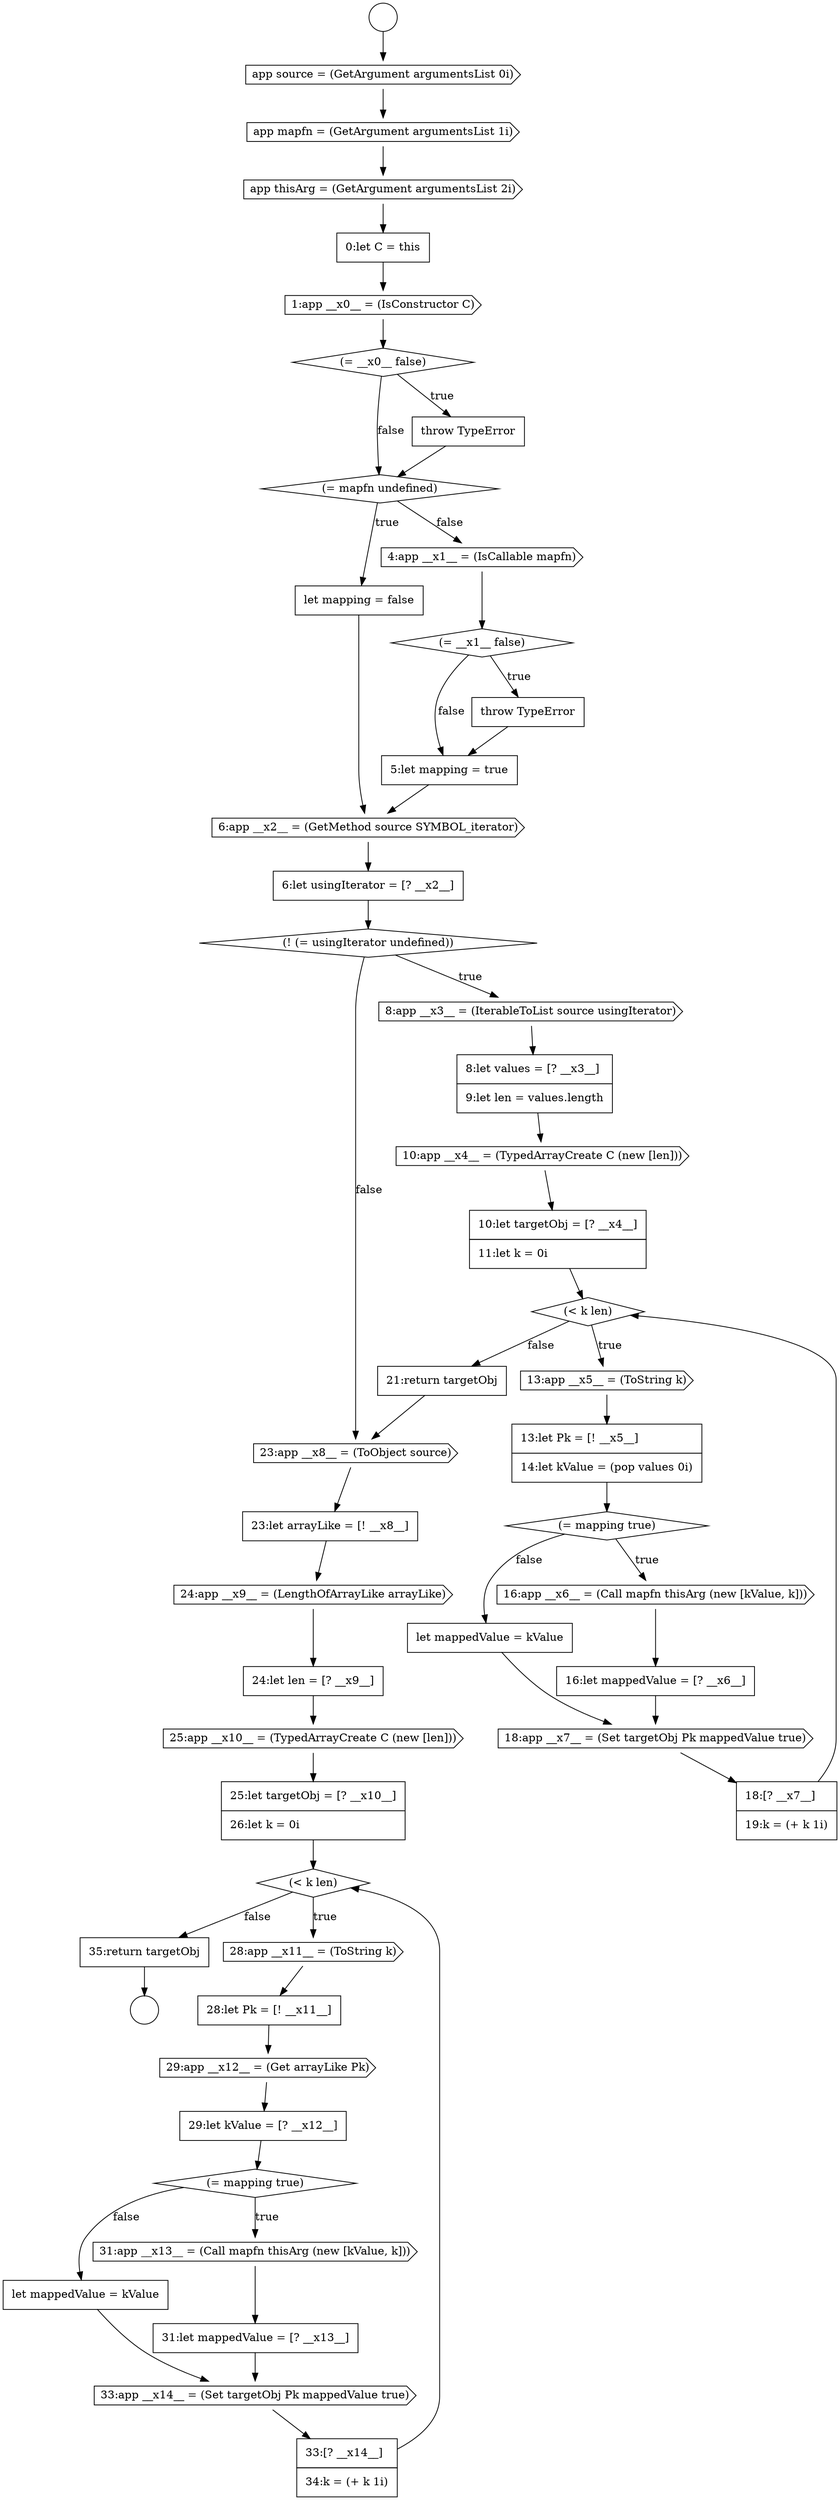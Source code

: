 digraph {
  node0 [shape=circle label=" " color="black" fillcolor="white" style=filled]
  node5 [shape=none, margin=0, label=<<font color="black">
    <table border="0" cellborder="1" cellspacing="0" cellpadding="10">
      <tr><td align="left">0:let C = this</td></tr>
    </table>
  </font>> color="black" fillcolor="white" style=filled]
  node10 [shape=none, margin=0, label=<<font color="black">
    <table border="0" cellborder="1" cellspacing="0" cellpadding="10">
      <tr><td align="left">let mapping = false</td></tr>
    </table>
  </font>> color="black" fillcolor="white" style=filled]
  node14 [shape=none, margin=0, label=<<font color="black">
    <table border="0" cellborder="1" cellspacing="0" cellpadding="10">
      <tr><td align="left">5:let mapping = true</td></tr>
    </table>
  </font>> color="black" fillcolor="white" style=filled]
  node1 [shape=circle label=" " color="black" fillcolor="white" style=filled]
  node6 [shape=cds, label=<<font color="black">1:app __x0__ = (IsConstructor C)</font>> color="black" fillcolor="white" style=filled]
  node9 [shape=diamond, label=<<font color="black">(= mapfn undefined)</font>> color="black" fillcolor="white" style=filled]
  node2 [shape=cds, label=<<font color="black">app source = (GetArgument argumentsList 0i)</font>> color="black" fillcolor="white" style=filled]
  node8 [shape=none, margin=0, label=<<font color="black">
    <table border="0" cellborder="1" cellspacing="0" cellpadding="10">
      <tr><td align="left">throw TypeError</td></tr>
    </table>
  </font>> color="black" fillcolor="white" style=filled]
  node4 [shape=cds, label=<<font color="black">app thisArg = (GetArgument argumentsList 2i)</font>> color="black" fillcolor="white" style=filled]
  node42 [shape=none, margin=0, label=<<font color="black">
    <table border="0" cellborder="1" cellspacing="0" cellpadding="10">
      <tr><td align="left">29:let kValue = [? __x12__]</td></tr>
    </table>
  </font>> color="black" fillcolor="white" style=filled]
  node24 [shape=none, margin=0, label=<<font color="black">
    <table border="0" cellborder="1" cellspacing="0" cellpadding="10">
      <tr><td align="left">13:let Pk = [! __x5__]</td></tr>
      <tr><td align="left">14:let kValue = (pop values 0i)</td></tr>
    </table>
  </font>> color="black" fillcolor="white" style=filled]
  node37 [shape=none, margin=0, label=<<font color="black">
    <table border="0" cellborder="1" cellspacing="0" cellpadding="10">
      <tr><td align="left">25:let targetObj = [? __x10__]</td></tr>
      <tr><td align="left">26:let k = 0i</td></tr>
    </table>
  </font>> color="black" fillcolor="white" style=filled]
  node25 [shape=diamond, label=<<font color="black">(= mapping true)</font>> color="black" fillcolor="white" style=filled]
  node20 [shape=cds, label=<<font color="black">10:app __x4__ = (TypedArrayCreate C (new [len]))</font>> color="black" fillcolor="white" style=filled]
  node46 [shape=none, margin=0, label=<<font color="black">
    <table border="0" cellborder="1" cellspacing="0" cellpadding="10">
      <tr><td align="left">let mappedValue = kValue</td></tr>
    </table>
  </font>> color="black" fillcolor="white" style=filled]
  node29 [shape=cds, label=<<font color="black">18:app __x7__ = (Set targetObj Pk mappedValue true)</font>> color="black" fillcolor="white" style=filled]
  node21 [shape=none, margin=0, label=<<font color="black">
    <table border="0" cellborder="1" cellspacing="0" cellpadding="10">
      <tr><td align="left">10:let targetObj = [? __x4__]</td></tr>
      <tr><td align="left">11:let k = 0i</td></tr>
    </table>
  </font>> color="black" fillcolor="white" style=filled]
  node33 [shape=none, margin=0, label=<<font color="black">
    <table border="0" cellborder="1" cellspacing="0" cellpadding="10">
      <tr><td align="left">23:let arrayLike = [! __x8__]</td></tr>
    </table>
  </font>> color="black" fillcolor="white" style=filled]
  node28 [shape=none, margin=0, label=<<font color="black">
    <table border="0" cellborder="1" cellspacing="0" cellpadding="10">
      <tr><td align="left">let mappedValue = kValue</td></tr>
    </table>
  </font>> color="black" fillcolor="white" style=filled]
  node38 [shape=diamond, label=<<font color="black">(&lt; k len)</font>> color="black" fillcolor="white" style=filled]
  node13 [shape=none, margin=0, label=<<font color="black">
    <table border="0" cellborder="1" cellspacing="0" cellpadding="10">
      <tr><td align="left">throw TypeError</td></tr>
    </table>
  </font>> color="black" fillcolor="white" style=filled]
  node41 [shape=cds, label=<<font color="black">29:app __x12__ = (Get arrayLike Pk)</font>> color="black" fillcolor="white" style=filled]
  node45 [shape=none, margin=0, label=<<font color="black">
    <table border="0" cellborder="1" cellspacing="0" cellpadding="10">
      <tr><td align="left">31:let mappedValue = [? __x13__]</td></tr>
    </table>
  </font>> color="black" fillcolor="white" style=filled]
  node17 [shape=diamond, label=<<font color="black">(! (= usingIterator undefined))</font>> color="black" fillcolor="white" style=filled]
  node32 [shape=cds, label=<<font color="black">23:app __x8__ = (ToObject source)</font>> color="black" fillcolor="white" style=filled]
  node34 [shape=cds, label=<<font color="black">24:app __x9__ = (LengthOfArrayLike arrayLike)</font>> color="black" fillcolor="white" style=filled]
  node22 [shape=diamond, label=<<font color="black">(&lt; k len)</font>> color="black" fillcolor="white" style=filled]
  node44 [shape=cds, label=<<font color="black">31:app __x13__ = (Call mapfn thisArg (new [kValue, k]))</font>> color="black" fillcolor="white" style=filled]
  node27 [shape=none, margin=0, label=<<font color="black">
    <table border="0" cellborder="1" cellspacing="0" cellpadding="10">
      <tr><td align="left">16:let mappedValue = [? __x6__]</td></tr>
    </table>
  </font>> color="black" fillcolor="white" style=filled]
  node12 [shape=diamond, label=<<font color="black">(= __x1__ false)</font>> color="black" fillcolor="white" style=filled]
  node49 [shape=none, margin=0, label=<<font color="black">
    <table border="0" cellborder="1" cellspacing="0" cellpadding="10">
      <tr><td align="left">35:return targetObj</td></tr>
    </table>
  </font>> color="black" fillcolor="white" style=filled]
  node7 [shape=diamond, label=<<font color="black">(= __x0__ false)</font>> color="black" fillcolor="white" style=filled]
  node39 [shape=cds, label=<<font color="black">28:app __x11__ = (ToString k)</font>> color="black" fillcolor="white" style=filled]
  node3 [shape=cds, label=<<font color="black">app mapfn = (GetArgument argumentsList 1i)</font>> color="black" fillcolor="white" style=filled]
  node35 [shape=none, margin=0, label=<<font color="black">
    <table border="0" cellborder="1" cellspacing="0" cellpadding="10">
      <tr><td align="left">24:let len = [? __x9__]</td></tr>
    </table>
  </font>> color="black" fillcolor="white" style=filled]
  node48 [shape=none, margin=0, label=<<font color="black">
    <table border="0" cellborder="1" cellspacing="0" cellpadding="10">
      <tr><td align="left">33:[? __x14__]</td></tr>
      <tr><td align="left">34:k = (+ k 1i)</td></tr>
    </table>
  </font>> color="black" fillcolor="white" style=filled]
  node18 [shape=cds, label=<<font color="black">8:app __x3__ = (IterableToList source usingIterator)</font>> color="black" fillcolor="white" style=filled]
  node16 [shape=none, margin=0, label=<<font color="black">
    <table border="0" cellborder="1" cellspacing="0" cellpadding="10">
      <tr><td align="left">6:let usingIterator = [? __x2__]</td></tr>
    </table>
  </font>> color="black" fillcolor="white" style=filled]
  node31 [shape=none, margin=0, label=<<font color="black">
    <table border="0" cellborder="1" cellspacing="0" cellpadding="10">
      <tr><td align="left">21:return targetObj</td></tr>
    </table>
  </font>> color="black" fillcolor="white" style=filled]
  node11 [shape=cds, label=<<font color="black">4:app __x1__ = (IsCallable mapfn)</font>> color="black" fillcolor="white" style=filled]
  node43 [shape=diamond, label=<<font color="black">(= mapping true)</font>> color="black" fillcolor="white" style=filled]
  node40 [shape=none, margin=0, label=<<font color="black">
    <table border="0" cellborder="1" cellspacing="0" cellpadding="10">
      <tr><td align="left">28:let Pk = [! __x11__]</td></tr>
    </table>
  </font>> color="black" fillcolor="white" style=filled]
  node26 [shape=cds, label=<<font color="black">16:app __x6__ = (Call mapfn thisArg (new [kValue, k]))</font>> color="black" fillcolor="white" style=filled]
  node23 [shape=cds, label=<<font color="black">13:app __x5__ = (ToString k)</font>> color="black" fillcolor="white" style=filled]
  node36 [shape=cds, label=<<font color="black">25:app __x10__ = (TypedArrayCreate C (new [len]))</font>> color="black" fillcolor="white" style=filled]
  node30 [shape=none, margin=0, label=<<font color="black">
    <table border="0" cellborder="1" cellspacing="0" cellpadding="10">
      <tr><td align="left">18:[? __x7__]</td></tr>
      <tr><td align="left">19:k = (+ k 1i)</td></tr>
    </table>
  </font>> color="black" fillcolor="white" style=filled]
  node19 [shape=none, margin=0, label=<<font color="black">
    <table border="0" cellborder="1" cellspacing="0" cellpadding="10">
      <tr><td align="left">8:let values = [? __x3__]</td></tr>
      <tr><td align="left">9:let len = values.length</td></tr>
    </table>
  </font>> color="black" fillcolor="white" style=filled]
  node47 [shape=cds, label=<<font color="black">33:app __x14__ = (Set targetObj Pk mappedValue true)</font>> color="black" fillcolor="white" style=filled]
  node15 [shape=cds, label=<<font color="black">6:app __x2__ = (GetMethod source SYMBOL_iterator)</font>> color="black" fillcolor="white" style=filled]
  node0 -> node2 [ color="black"]
  node26 -> node27 [ color="black"]
  node47 -> node48 [ color="black"]
  node4 -> node5 [ color="black"]
  node43 -> node44 [label=<<font color="black">true</font>> color="black"]
  node43 -> node46 [label=<<font color="black">false</font>> color="black"]
  node32 -> node33 [ color="black"]
  node5 -> node6 [ color="black"]
  node3 -> node4 [ color="black"]
  node28 -> node29 [ color="black"]
  node29 -> node30 [ color="black"]
  node18 -> node19 [ color="black"]
  node39 -> node40 [ color="black"]
  node48 -> node38 [ color="black"]
  node42 -> node43 [ color="black"]
  node34 -> node35 [ color="black"]
  node2 -> node3 [ color="black"]
  node15 -> node16 [ color="black"]
  node11 -> node12 [ color="black"]
  node27 -> node29 [ color="black"]
  node9 -> node10 [label=<<font color="black">true</font>> color="black"]
  node9 -> node11 [label=<<font color="black">false</font>> color="black"]
  node7 -> node8 [label=<<font color="black">true</font>> color="black"]
  node7 -> node9 [label=<<font color="black">false</font>> color="black"]
  node25 -> node26 [label=<<font color="black">true</font>> color="black"]
  node25 -> node28 [label=<<font color="black">false</font>> color="black"]
  node19 -> node20 [ color="black"]
  node10 -> node15 [ color="black"]
  node30 -> node22 [ color="black"]
  node13 -> node14 [ color="black"]
  node35 -> node36 [ color="black"]
  node38 -> node39 [label=<<font color="black">true</font>> color="black"]
  node38 -> node49 [label=<<font color="black">false</font>> color="black"]
  node36 -> node37 [ color="black"]
  node6 -> node7 [ color="black"]
  node44 -> node45 [ color="black"]
  node37 -> node38 [ color="black"]
  node17 -> node18 [label=<<font color="black">true</font>> color="black"]
  node17 -> node32 [label=<<font color="black">false</font>> color="black"]
  node23 -> node24 [ color="black"]
  node14 -> node15 [ color="black"]
  node31 -> node32 [ color="black"]
  node40 -> node41 [ color="black"]
  node22 -> node23 [label=<<font color="black">true</font>> color="black"]
  node22 -> node31 [label=<<font color="black">false</font>> color="black"]
  node49 -> node1 [ color="black"]
  node45 -> node47 [ color="black"]
  node8 -> node9 [ color="black"]
  node21 -> node22 [ color="black"]
  node20 -> node21 [ color="black"]
  node24 -> node25 [ color="black"]
  node16 -> node17 [ color="black"]
  node46 -> node47 [ color="black"]
  node33 -> node34 [ color="black"]
  node12 -> node13 [label=<<font color="black">true</font>> color="black"]
  node12 -> node14 [label=<<font color="black">false</font>> color="black"]
  node41 -> node42 [ color="black"]
}
